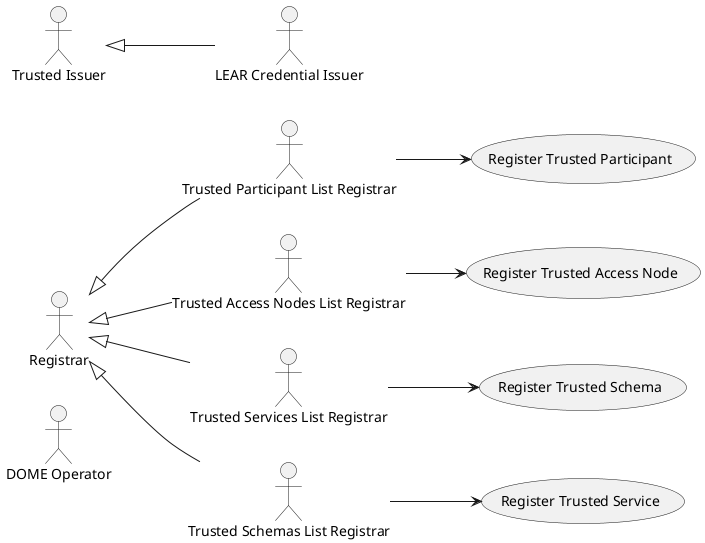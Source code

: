 @startuml useCaseDiagram
left to right direction
!define RECTANGLE class

actor "DOME Operator" as domeOp

actor "Registrar" as registrar 
actor "Trusted Participant List Registrar" as tplRegistrar 
actor "Trusted Access Nodes List Registrar" as tanlRegistrar 
actor "Trusted Services List Registrar" as tslRegistrar 
actor "Trusted Schemas List Registrar" as tschemaslRegistrar
registrar <|-- tplRegistrar 
registrar <|-- tanlRegistrar 
registrar <|-- tslRegistrar 
registrar <|-- tschemaslRegistrar
actor "Trusted Issuer" as ti
actor "LEAR Credential Issuer" as learCredentialIssuer 
ti <|-- learCredentialIssuer 





usecase "Register Trusted Participant" as registerParticipant
usecase "Register Trusted Access Node" as registerAccessNode
usecase "Register Trusted Service" as registerService
usecase "Register Trusted Schema" as registerSchema

tplRegistrar --> registerParticipant
tanlRegistrar --> registerAccessNode
tslRegistrar --> registerSchema
tschemaslRegistrar --> registerService




@enduml
